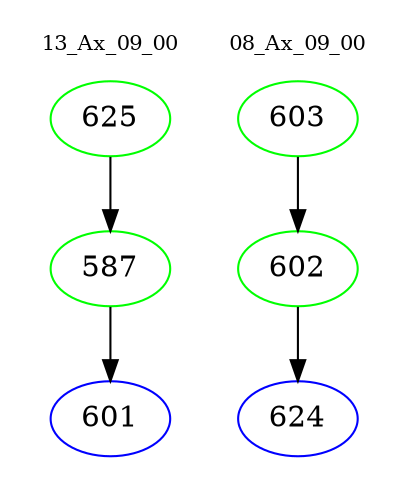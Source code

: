 digraph{
subgraph cluster_0 {
color = white
label = "13_Ax_09_00";
fontsize=10;
T0_625 [label="625", color="green"]
T0_625 -> T0_587 [color="black"]
T0_587 [label="587", color="green"]
T0_587 -> T0_601 [color="black"]
T0_601 [label="601", color="blue"]
}
subgraph cluster_1 {
color = white
label = "08_Ax_09_00";
fontsize=10;
T1_603 [label="603", color="green"]
T1_603 -> T1_602 [color="black"]
T1_602 [label="602", color="green"]
T1_602 -> T1_624 [color="black"]
T1_624 [label="624", color="blue"]
}
}
